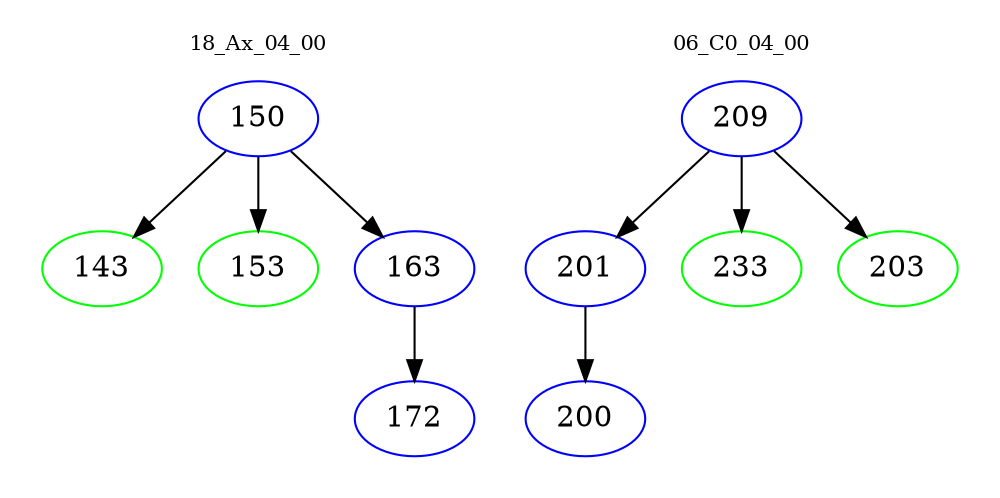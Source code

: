digraph{
subgraph cluster_0 {
color = white
label = "18_Ax_04_00";
fontsize=10;
T0_150 [label="150", color="blue"]
T0_150 -> T0_143 [color="black"]
T0_143 [label="143", color="green"]
T0_150 -> T0_153 [color="black"]
T0_153 [label="153", color="green"]
T0_150 -> T0_163 [color="black"]
T0_163 [label="163", color="blue"]
T0_163 -> T0_172 [color="black"]
T0_172 [label="172", color="blue"]
}
subgraph cluster_1 {
color = white
label = "06_C0_04_00";
fontsize=10;
T1_209 [label="209", color="blue"]
T1_209 -> T1_201 [color="black"]
T1_201 [label="201", color="blue"]
T1_201 -> T1_200 [color="black"]
T1_200 [label="200", color="blue"]
T1_209 -> T1_233 [color="black"]
T1_233 [label="233", color="green"]
T1_209 -> T1_203 [color="black"]
T1_203 [label="203", color="green"]
}
}
